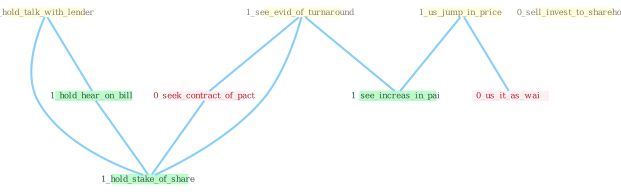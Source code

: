 Graph G{ 
    node
    [shape=polygon,style=filled,width=.5,height=.06,color="#BDFCC9",fixedsize=true,fontsize=4,
    fontcolor="#2f4f4f"];
    {node
    [color="#ffffe0", fontcolor="#8b7d6b"] "1_see_evid_of_turnaround " "0_sell_invest_to_sharehold " "1_us_jump_in_price " "1_hold_talk_with_lender "}
{node [color="#fff0f5", fontcolor="#b22222"] "0_seek_contract_of_pact " "0_us_it_as_wai "}
edge [color="#B0E2FF"];

	"1_see_evid_of_turnaround " -- "0_seek_contract_of_pact " [w="1", color="#87cefa" ];
	"1_see_evid_of_turnaround " -- "1_see_increas_in_pai " [w="1", color="#87cefa" ];
	"1_see_evid_of_turnaround " -- "1_hold_stake_of_share " [w="1", color="#87cefa" ];
	"1_us_jump_in_price " -- "0_us_it_as_wai " [w="1", color="#87cefa" ];
	"1_us_jump_in_price " -- "1_see_increas_in_pai " [w="1", color="#87cefa" ];
	"1_hold_talk_with_lender " -- "1_hold_hear_on_bill " [w="1", color="#87cefa" ];
	"1_hold_talk_with_lender " -- "1_hold_stake_of_share " [w="1", color="#87cefa" ];
	"0_seek_contract_of_pact " -- "1_hold_stake_of_share " [w="1", color="#87cefa" ];
	"1_hold_hear_on_bill " -- "1_hold_stake_of_share " [w="1", color="#87cefa" ];
}